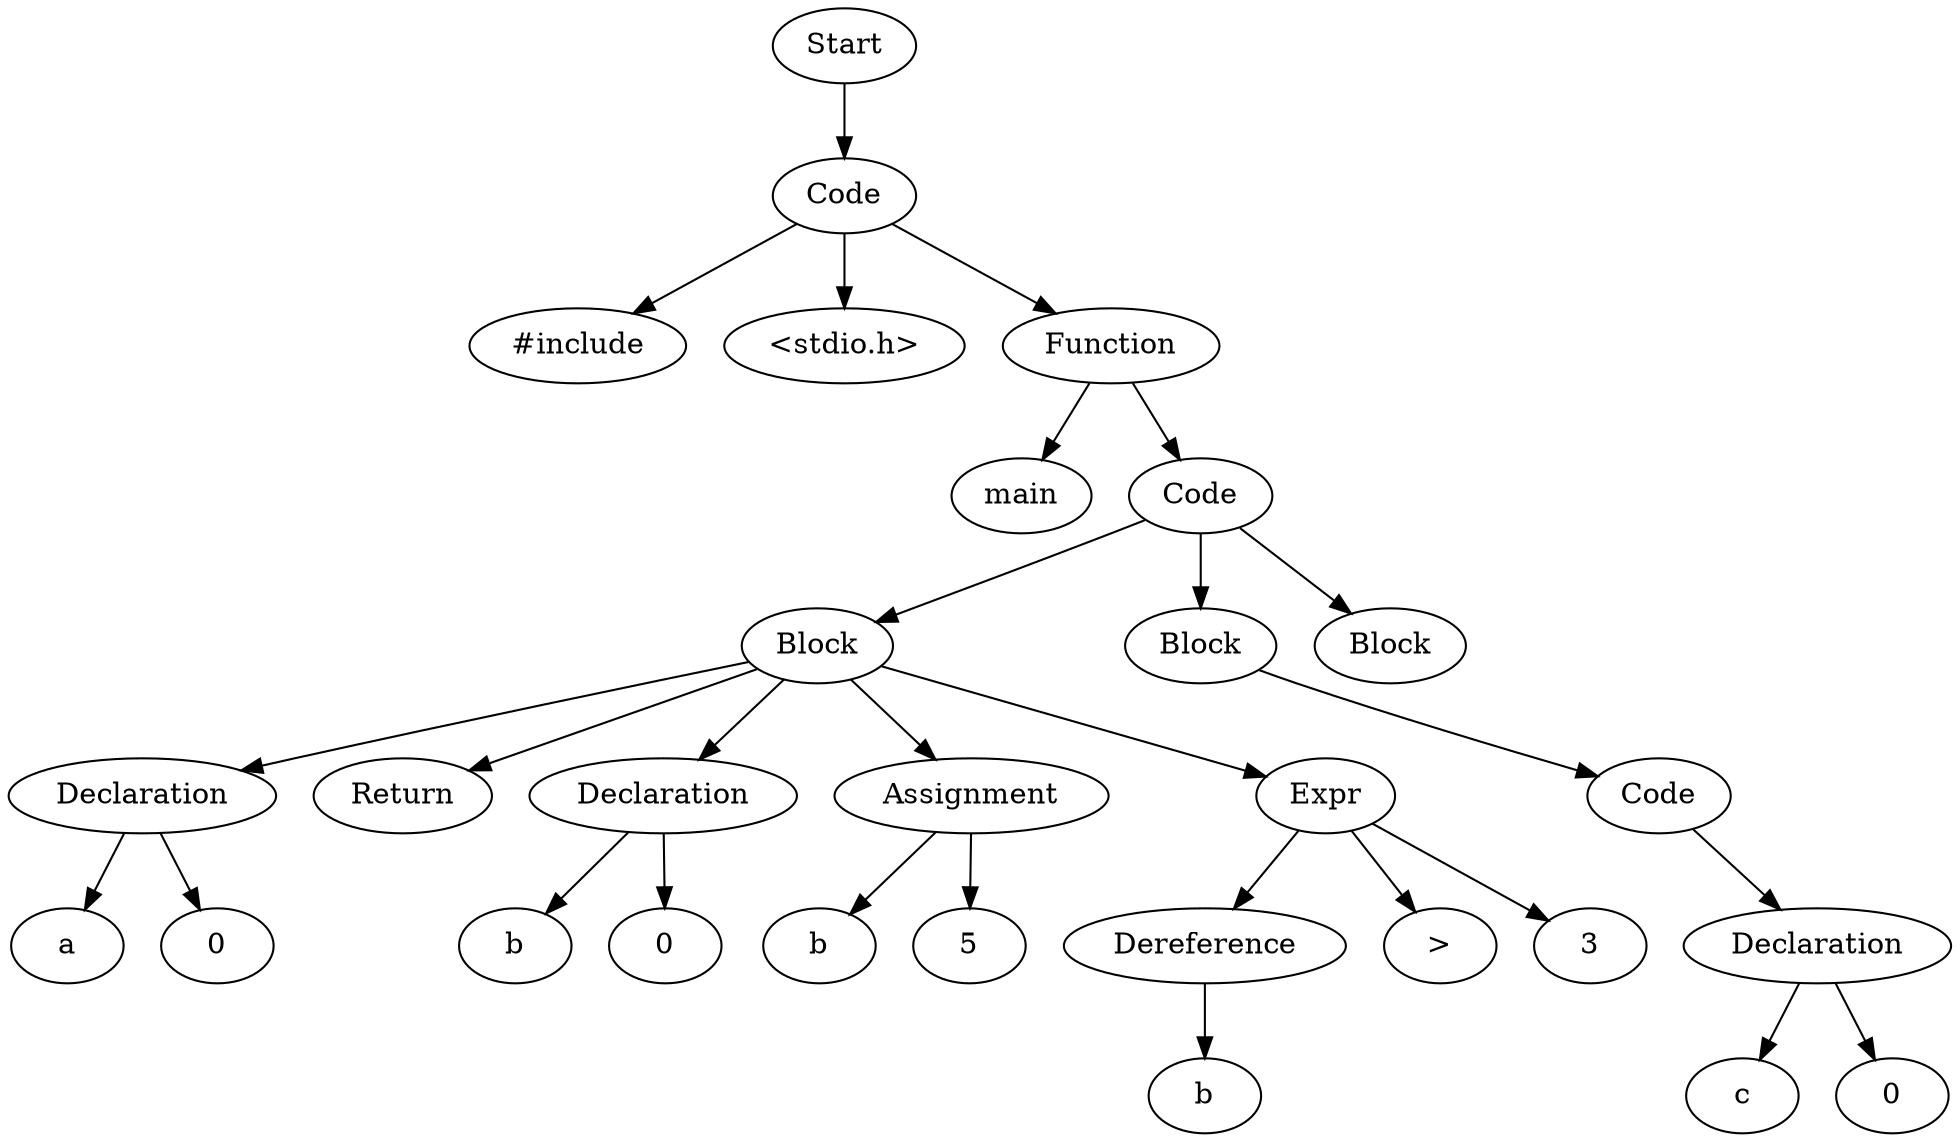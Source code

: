 digraph AST {
  "123503069627680" [label="Start"];
  "123503069627680" -> "123503069634352";
  "123503069634352" [label="Code"];
  "123503069634352" -> "123503069633584";
  "123503069634352" -> "123503069639392";
  "123503069634352" -> "123503069633344";
  "123503069633584" [label="#include"];
  "123503069639392" [label="<stdio.h>"];
  "123503069633344" [label="Function"];
  "123503069633344" -> "123503069630416";
  "123503069633344" -> "123503069627152";
  "123503069630416" [label="main"];
  "123503069627152" [label="Code"];
  "123503069627152" -> "123503069787664";
  "123503069627152" -> "123503069786224";
  "123503069627152" -> "123503069781328";
  "123503069787664" [label="Block"];
  "123503069787664" -> "123503069639920";
  "123503069787664" -> "123503069636320";
  "123503069787664" -> "123503069636944";
  "123503069787664" -> "123503069777920";
  "123503069787664" -> "123503069780752";
  "123503069639920" [label="Declaration"];
  "123503069639920" -> "123503069641168";
  "123503069639920" -> "123503069633920";
  "123503069641168" [label="a"];
  "123503069633920" [label="0"];
  "123503069636320" [label="Return"];
  "123503069636944" [label="Declaration"];
  "123503069636944" -> "123503069630512";
  "123503069636944" -> "123503069638576";
  "123503069630512" [label="b"];
  "123503069638576" [label="0"];
  "123503069777920" [label="Assignment"];
  "123503069777920" -> "123503069776960";
  "123503069777920" -> "123503069781856";
  "123503069776960" [label="b"];
  "123503069781856" [label="5"];
  "123503069780752" [label="Expr"];
  "123503069780752" -> "123503069639680";
  "123503069780752" -> "123503069780512";
  "123503069780752" -> "123503069782672";
  "123503069639680" [label="Dereference"];
  "123503069639680" -> "123503069780080";
  "123503069780080" [label="b"];
  "123503069780512" [label=">"];
  "123503069782672" [label="3"];
  "123503069786224" [label="Block"];
  "123503069786224" -> "123503069780032";
  "123503069780032" [label="Code"];
  "123503069780032" -> "123503069775808";
  "123503069775808" [label="Declaration"];
  "123503069775808" -> "123503069785408";
  "123503069775808" -> "123503069786560";
  "123503069785408" [label="c"];
  "123503069786560" [label="0"];
  "123503069781328" [label="Block"];
}
